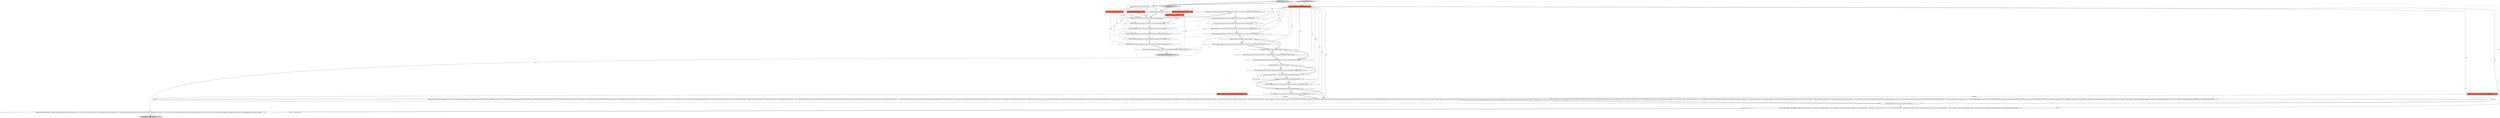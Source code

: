 digraph {
30 [style = filled, label = "JSONUtils.serializeStringList(json,RegistryConstants.TAG_EXCLUDE,filter.getExclude())@@@10@@@['0', '0', '1']", fillcolor = white, shape = ellipse image = "AAA0AAABBB3BBB"];
23 [style = filled, label = "dataSource.isShowUtilityObjects()@@@13@@@['1', '1', '0']", fillcolor = white, shape = diamond image = "AAA0AAABBB1BBB"];
12 [style = filled, label = "JSONUtils.fieldNE(json,RegistryConstants.ATTR_ID,objectID)@@@4@@@['1', '1', '1']", fillcolor = white, shape = ellipse image = "AAA0AAABBB1BBB"];
19 [style = filled, label = "JSONUtils.field(json,RegistryConstants.ATTR_PROVIDER,dataSource.getDriver().getProviderDescriptor().getId())@@@5@@@['1', '1', '0']", fillcolor = white, shape = ellipse image = "AAA0AAABBB1BBB"];
17 [style = filled, label = "JSONUtils.field(json,RegistryConstants.ATTR_SHOW_UTIL_OBJECTS,dataSource.isShowUtilityObjects())@@@14@@@['1', '1', '0']", fillcolor = white, shape = ellipse image = "AAA0AAABBB1BBB"];
1 [style = filled, label = "@NotNull DataSourceDescriptor dataSource@@@2@@@['1', '0', '0']", fillcolor = tomato, shape = box image = "AAA0AAABBB1BBB"];
9 [style = filled, label = "!CommonUtils.isEmpty(lockPasswordHash)@@@21@@@['1', '1', '0']", fillcolor = white, shape = diamond image = "AAA0AAABBB1BBB"];
21 [style = filled, label = "JSONUtils.field(json,\"virtual-model-id\",dataSource.getVirtualModel().getId())@@@25@@@['1', '1', '0']", fillcolor = white, shape = ellipse image = "AAA0AAABBB1BBB"];
8 [style = filled, label = "{DBPConnectionConfiguration connectionInfo = dataSource.getConnectionConfiguration()json.name(\"configuration\")json.beginObject()JSONUtils.fieldNE(json,RegistryConstants.ATTR_HOST,connectionInfo.getHostName())JSONUtils.fieldNE(json,RegistryConstants.ATTR_PORT,connectionInfo.getHostPort())JSONUtils.fieldNE(json,RegistryConstants.ATTR_SERVER,connectionInfo.getServerName())JSONUtils.fieldNE(json,RegistryConstants.ATTR_DATABASE,connectionInfo.getDatabaseName())JSONUtils.fieldNE(json,RegistryConstants.ATTR_URL,connectionInfo.getUrl())saveSecuredCredentials(dataSource,null,null,connectionInfo.getUserName(),dataSource.isSavePassword()? connectionInfo.getUserPassword(): null)JSONUtils.fieldNE(json,RegistryConstants.ATTR_HOME,connectionInfo.getClientHomeId())if (connectionInfo.getConnectionType() != null) {JSONUtils.field(json,RegistryConstants.ATTR_TYPE,connectionInfo.getConnectionType().getId())}JSONUtils.fieldNE(json,RegistryConstants.ATTR_COLOR,connectionInfo.getConnectionColor())if (connectionInfo.getKeepAliveInterval() > 0) {JSONUtils.field(json,RegistryConstants.ATTR_KEEP_ALIVE,connectionInfo.getKeepAliveInterval())}JSONUtils.fieldNE(json,\"config-profile\",connectionInfo.getConfigProfileName())JSONUtils.serializeProperties(json,RegistryConstants.TAG_PROPERTIES,connectionInfo.getProperties())JSONUtils.serializeProperties(json,RegistryConstants.TAG_PROVIDER_PROPERTIES,connectionInfo.getProviderProperties())JSONUtils.fieldNE(json,\"auth-model\",connectionInfo.getAuthModelId())JSONUtils.serializeProperties(json,\"auth-properties\",connectionInfo.getAuthProperties())if (!ArrayUtils.isEmpty(connectionInfo.getDeclaredEvents())) {json.name(RegistryConstants.TAG_EVENTS)json.beginObject()for (DBPConnectionEventType eventType : connectionInfo.getDeclaredEvents()){DBRShellCommand command = connectionInfo.getEvent(eventType)if (!command.isEnabled()) {continue}json.name(eventType.name())json.beginObject()JSONUtils.field(json,RegistryConstants.ATTR_ENABLED,command.isEnabled())JSONUtils.field(json,RegistryConstants.ATTR_SHOW_PANEL,command.isShowProcessPanel())JSONUtils.field(json,RegistryConstants.ATTR_WAIT_PROCESS,command.isWaitProcessFinish())if (command.isWaitProcessFinish()) {JSONUtils.field(json,RegistryConstants.ATTR_WAIT_PROCESS_TIMEOUT,command.getWaitProcessTimeoutMs())}JSONUtils.field(json,RegistryConstants.ATTR_TERMINATE_AT_DISCONNECT,command.isTerminateAtDisconnect())JSONUtils.field(json,RegistryConstants.ATTR_PAUSE_AFTER_EXECUTE,command.getPauseAfterExecute())JSONUtils.fieldNE(json,RegistryConstants.ATTR_WORKING_DIRECTORY,command.getWorkingDirectory())JSONUtils.fieldNE(json,RegistryConstants.ATTR_COMMAND,command.getCommand())json.endObject()}json.endObject()}if (!CommonUtils.isEmpty(connectionInfo.getHandlers())) {json.name(RegistryConstants.TAG_HANDLERS)json.beginObject()for (DBWHandlerConfiguration configuration : connectionInfo.getHandlers()){if (configuration.isEnabled()) {saveNetworkHandlerConfiguration(json,dataSource,null,configuration)}}json.endObject()}{DBPConnectionBootstrap bootstrap = connectionInfo.getBootstrap()if (bootstrap.hasData()) {json.name(RegistryConstants.TAG_BOOTSTRAP)json.beginObject()if (bootstrap.getDefaultAutoCommit() != null) {JSONUtils.field(json,RegistryConstants.ATTR_AUTOCOMMIT,bootstrap.getDefaultAutoCommit())}if (bootstrap.getDefaultTransactionIsolation() != null) {JSONUtils.field(json,RegistryConstants.ATTR_TXN_ISOLATION,bootstrap.getDefaultTransactionIsolation())}JSONUtils.fieldNE(json,RegistryConstants.ATTR_DEFAULT_CATALOG,bootstrap.getDefaultCatalogName())JSONUtils.fieldNE(json,RegistryConstants.ATTR_DEFAULT_SCHEMA,bootstrap.getDefaultSchemaName())if (bootstrap.isIgnoreErrors()) {JSONUtils.field(json,RegistryConstants.ATTR_IGNORE_ERRORS,true)}JSONUtils.serializeStringList(json,RegistryConstants.TAG_QUERY,bootstrap.getInitQueries())json.endObject()}}json.endObject()}@@@27@@@['1', '1', '0']", fillcolor = white, shape = ellipse image = "AAA0AAABBB1BBB"];
3 [style = filled, label = "JSONUtils.field(json,RegistryConstants.ATTR_READ_ONLY,dataSource.isConnectionReadOnly())@@@16@@@['1', '1', '0']", fillcolor = white, shape = ellipse image = "AAA0AAABBB1BBB"];
41 [style = filled, label = "json.endObject()@@@11@@@['0', '0', '1']", fillcolor = lightgray, shape = ellipse image = "AAA0AAABBB3BBB"];
6 [style = filled, label = "JSONUtils.field(json,RegistryConstants.ATTR_SAVE_PASSWORD,dataSource.isSavePassword())@@@9@@@['1', '1', '0']", fillcolor = white, shape = ellipse image = "AAA0AAABBB1BBB"];
37 [style = filled, label = "json.beginObject()@@@3@@@['0', '0', '1']", fillcolor = white, shape = ellipse image = "AAA0AAABBB3BBB"];
39 [style = filled, label = "JSONUtils.field(json,RegistryConstants.ATTR_ENABLED,filter.isEnabled())@@@8@@@['0', '0', '1']", fillcolor = white, shape = ellipse image = "AAA0AAABBB3BBB"];
4 [style = filled, label = "json.endObject()@@@139@@@['1', '1', '0']", fillcolor = lightgray, shape = ellipse image = "AAA0AAABBB1BBB"];
20 [style = filled, label = "serializeModifyPermissions(json,dataSource)@@@106@@@['1', '1', '0']", fillcolor = white, shape = ellipse image = "AAA0AAABBB1BBB"];
36 [style = filled, label = "saveObjectFiler['0', '0', '1']", fillcolor = lightgray, shape = diamond image = "AAA0AAABBB3BBB"];
13 [style = filled, label = "JSONUtils.field(json,RegistryConstants.ATTR_LOCK_PASSWORD,lockPasswordHash)@@@22@@@['1', '1', '0']", fillcolor = white, shape = ellipse image = "AAA0AAABBB1BBB"];
5 [style = filled, label = "JSONUtils.field(json,RegistryConstants.ATTR_NAME,dataSource.getName())@@@7@@@['1', '1', '0']", fillcolor = white, shape = ellipse image = "AAA0AAABBB1BBB"];
40 [style = filled, label = "JSONUtils.serializeStringList(json,RegistryConstants.TAG_INCLUDE,filter.getInclude())@@@9@@@['0', '0', '1']", fillcolor = white, shape = ellipse image = "AAA0AAABBB3BBB"];
24 [style = filled, label = "saveDataSource['1', '0', '0']", fillcolor = lightgray, shape = diamond image = "AAA0AAABBB1BBB"];
33 [style = filled, label = "JSONUtils.fieldNE(json,RegistryConstants.ATTR_TYPE,typeName)@@@5@@@['0', '0', '1']", fillcolor = white, shape = ellipse image = "AAA0AAABBB3BBB"];
10 [style = filled, label = "json.name(dataSource.getId())@@@3@@@['1', '1', '0']", fillcolor = white, shape = ellipse image = "AAA0AAABBB1BBB"];
34 [style = filled, label = "JsonWriter json@@@2@@@['0', '0', '1']", fillcolor = tomato, shape = box image = "AAA0AAABBB3BBB"];
28 [style = filled, label = "saveDataSource['0', '1', '0']", fillcolor = lightgray, shape = diamond image = "AAA0AAABBB2BBB"];
35 [style = filled, label = "JSONUtils.fieldNE(json,RegistryConstants.ATTR_NAME,filter.getName())@@@6@@@['0', '0', '1']", fillcolor = white, shape = ellipse image = "AAA0AAABBB3BBB"];
7 [style = filled, label = "JSONUtils.field(json,RegistryConstants.ATTR_SHOW_SYSTEM_OBJECTS,dataSource.isShowSystemObjects())@@@11@@@['1', '1', '0']", fillcolor = white, shape = ellipse image = "AAA0AAABBB1BBB"];
11 [style = filled, label = "dataSource.getFolder() != null@@@17@@@['1', '1', '0']", fillcolor = white, shape = diamond image = "AAA0AAABBB1BBB"];
32 [style = filled, label = "JSONUtils.fieldNE(json,RegistryConstants.ATTR_DESCRIPTION,filter.getDescription())@@@7@@@['0', '0', '1']", fillcolor = white, shape = ellipse image = "AAA0AAABBB3BBB"];
16 [style = filled, label = "@NotNull JsonWriter json@@@2@@@['1', '1', '0']", fillcolor = tomato, shape = box image = "AAA0AAABBB1BBB"];
2 [style = filled, label = "dataSource.isShowSystemObjects()@@@10@@@['1', '1', '0']", fillcolor = white, shape = diamond image = "AAA0AAABBB1BBB"];
26 [style = filled, label = "{SimplePreferenceStore prefStore = dataSource.getPreferenceStore()Map<String,String> props = new TreeMap<>()for (String propName : prefStore.preferenceNames()){String propValue = prefStore.getString(propName)String defValue = prefStore.getDefaultString(propName)if (propValue != null && !CommonUtils.equalObjects(propValue,defValue)) {props.put(propName,propValue)}}if (!props.isEmpty()) {JSONUtils.serializeProperties(json,RegistryConstants.TAG_CUSTOM_PROPERTIES,props)}}@@@125@@@['1', '1', '0']", fillcolor = white, shape = ellipse image = "AAA0AAABBB1BBB"];
15 [style = filled, label = "{Collection<FilterMapping> filterMappings = dataSource.getObjectFilters()if (!CommonUtils.isEmpty(filterMappings)) {json.name(RegistryConstants.TAG_FILTERS)json.beginArray()for (FilterMapping filter : filterMappings){if (filter.defaultFilter != null && !filter.defaultFilter.isEmpty()) {saveObjectFiler(json,filter.typeName,null,filter.defaultFilter)}for (Map.Entry<String,DBSObjectFilter> cf : filter.customFilters.entrySet()){if (!cf.getValue().isEmpty()) {saveObjectFiler(json,filter.typeName,cf.getKey(),cf.getValue())}}}json.endArray()}}@@@107@@@['1', '1', '0']", fillcolor = white, shape = ellipse image = "AAA0AAABBB1BBB"];
22 [style = filled, label = "JSONUtils.field(json,RegistryConstants.ATTR_FOLDER,dataSource.getFolder().getFolderPath())@@@18@@@['1', '1', '0']", fillcolor = white, shape = ellipse image = "AAA0AAABBB1BBB"];
27 [style = filled, label = "@NotNull DataSourceDescriptor dataSource@@@2@@@['0', '1', '0']", fillcolor = tomato, shape = box image = "AAA0AAABBB2BBB"];
18 [style = filled, label = "final String lockPasswordHash = dataSource.getLockPasswordHash()@@@20@@@['1', '1', '0']", fillcolor = white, shape = ellipse image = "AAA0AAABBB1BBB"];
31 [style = filled, label = "DBSObjectFilter filter@@@2@@@['0', '0', '1']", fillcolor = tomato, shape = box image = "AAA0AAABBB3BBB"];
25 [style = filled, label = "JSONUtils.fieldNE(json,RegistryConstants.TAG_DESCRIPTION,dataSource.getDescription())@@@8@@@['1', '1', '0']", fillcolor = white, shape = ellipse image = "AAA0AAABBB1BBB"];
38 [style = filled, label = "String typeName@@@2@@@['0', '0', '1']", fillcolor = tomato, shape = box image = "AAA0AAABBB3BBB"];
29 [style = filled, label = "String objectID@@@2@@@['0', '0', '1']", fillcolor = tomato, shape = box image = "AAA0AAABBB3BBB"];
14 [style = filled, label = "JSONUtils.field(json,RegistryConstants.ATTR_DRIVER,dataSource.getDriver().getId())@@@6@@@['1', '1', '0']", fillcolor = white, shape = ellipse image = "AAA0AAABBB1BBB"];
0 [style = filled, label = "dataSource.hasSharedVirtualModel()@@@24@@@['1', '1', '0']", fillcolor = white, shape = diamond image = "AAA0AAABBB1BBB"];
18->13 [style = solid, label="lockPasswordHash"];
7->23 [style = bold, label=""];
12->33 [style = bold, label=""];
11->22 [style = bold, label=""];
16->21 [style = solid, label="json"];
36->29 [style = dotted, label="true"];
9->13 [style = dotted, label="true"];
0->8 [style = bold, label=""];
17->3 [style = bold, label=""];
24->10 [style = bold, label=""];
16->26 [style = solid, label="json"];
6->2 [style = bold, label=""];
35->32 [style = bold, label=""];
30->41 [style = bold, label=""];
0->21 [style = dotted, label="true"];
25->32 [style = dashed, label="0"];
23->17 [style = dotted, label="true"];
15->26 [style = bold, label=""];
19->12 [style = dashed, label="0"];
16->5 [style = solid, label="json"];
0->21 [style = bold, label=""];
36->34 [style = dotted, label="true"];
27->20 [style = solid, label="dataSource"];
34->33 [style = solid, label="json"];
8->20 [style = bold, label=""];
2->7 [style = dotted, label="true"];
36->38 [style = dotted, label="true"];
14->5 [style = bold, label=""];
40->30 [style = bold, label=""];
16->19 [style = solid, label="json"];
16->22 [style = solid, label="json"];
13->0 [style = bold, label=""];
36->31 [style = dotted, label="true"];
20->15 [style = bold, label=""];
7->30 [style = dashed, label="0"];
16->25 [style = solid, label="json"];
1->8 [style = solid, label="dataSource"];
11->18 [style = bold, label=""];
21->8 [style = bold, label=""];
34->30 [style = solid, label="json"];
26->4 [style = bold, label=""];
16->20 [style = solid, label="json"];
16->8 [style = solid, label="json"];
33->35 [style = bold, label=""];
34->35 [style = solid, label="json"];
34->40 [style = solid, label="json"];
29->12 [style = solid, label="objectID"];
12->19 [style = bold, label=""];
34->12 [style = solid, label="json"];
24->16 [style = dotted, label="true"];
28->10 [style = bold, label=""];
19->14 [style = bold, label=""];
1->20 [style = solid, label="dataSource"];
14->33 [style = dashed, label="0"];
2->7 [style = bold, label=""];
38->33 [style = solid, label="typeName"];
9->0 [style = bold, label=""];
28->27 [style = dotted, label="true"];
34->32 [style = solid, label="json"];
18->9 [style = bold, label=""];
6->39 [style = dashed, label="0"];
5->35 [style = dashed, label="0"];
37->12 [style = bold, label=""];
16->7 [style = solid, label="json"];
16->14 [style = solid, label="json"];
34->39 [style = solid, label="json"];
22->18 [style = bold, label=""];
24->1 [style = dotted, label="true"];
27->8 [style = solid, label="dataSource"];
23->17 [style = bold, label=""];
25->6 [style = bold, label=""];
23->3 [style = bold, label=""];
3->11 [style = bold, label=""];
36->37 [style = bold, label=""];
16->17 [style = solid, label="json"];
32->39 [style = bold, label=""];
9->13 [style = bold, label=""];
16->15 [style = solid, label="json"];
16->13 [style = solid, label="json"];
10->12 [style = bold, label=""];
28->16 [style = dotted, label="true"];
5->25 [style = bold, label=""];
39->40 [style = bold, label=""];
16->6 [style = solid, label="json"];
11->22 [style = dotted, label="true"];
16->3 [style = solid, label="json"];
2->23 [style = bold, label=""];
}
